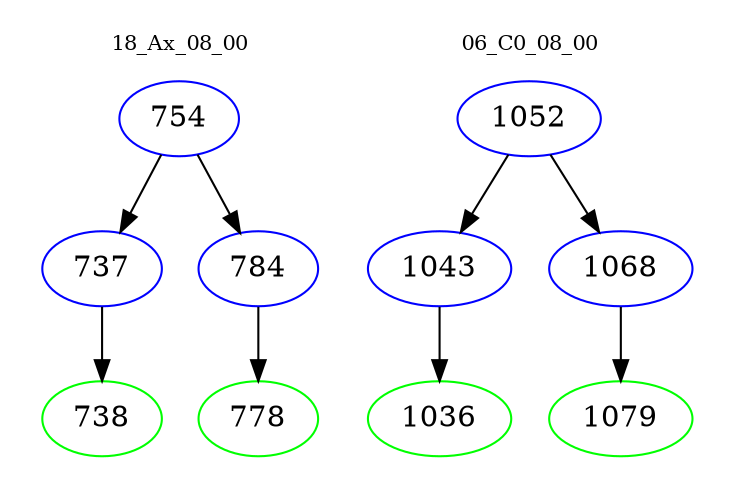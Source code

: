 digraph{
subgraph cluster_0 {
color = white
label = "18_Ax_08_00";
fontsize=10;
T0_754 [label="754", color="blue"]
T0_754 -> T0_737 [color="black"]
T0_737 [label="737", color="blue"]
T0_737 -> T0_738 [color="black"]
T0_738 [label="738", color="green"]
T0_754 -> T0_784 [color="black"]
T0_784 [label="784", color="blue"]
T0_784 -> T0_778 [color="black"]
T0_778 [label="778", color="green"]
}
subgraph cluster_1 {
color = white
label = "06_C0_08_00";
fontsize=10;
T1_1052 [label="1052", color="blue"]
T1_1052 -> T1_1043 [color="black"]
T1_1043 [label="1043", color="blue"]
T1_1043 -> T1_1036 [color="black"]
T1_1036 [label="1036", color="green"]
T1_1052 -> T1_1068 [color="black"]
T1_1068 [label="1068", color="blue"]
T1_1068 -> T1_1079 [color="black"]
T1_1079 [label="1079", color="green"]
}
}
